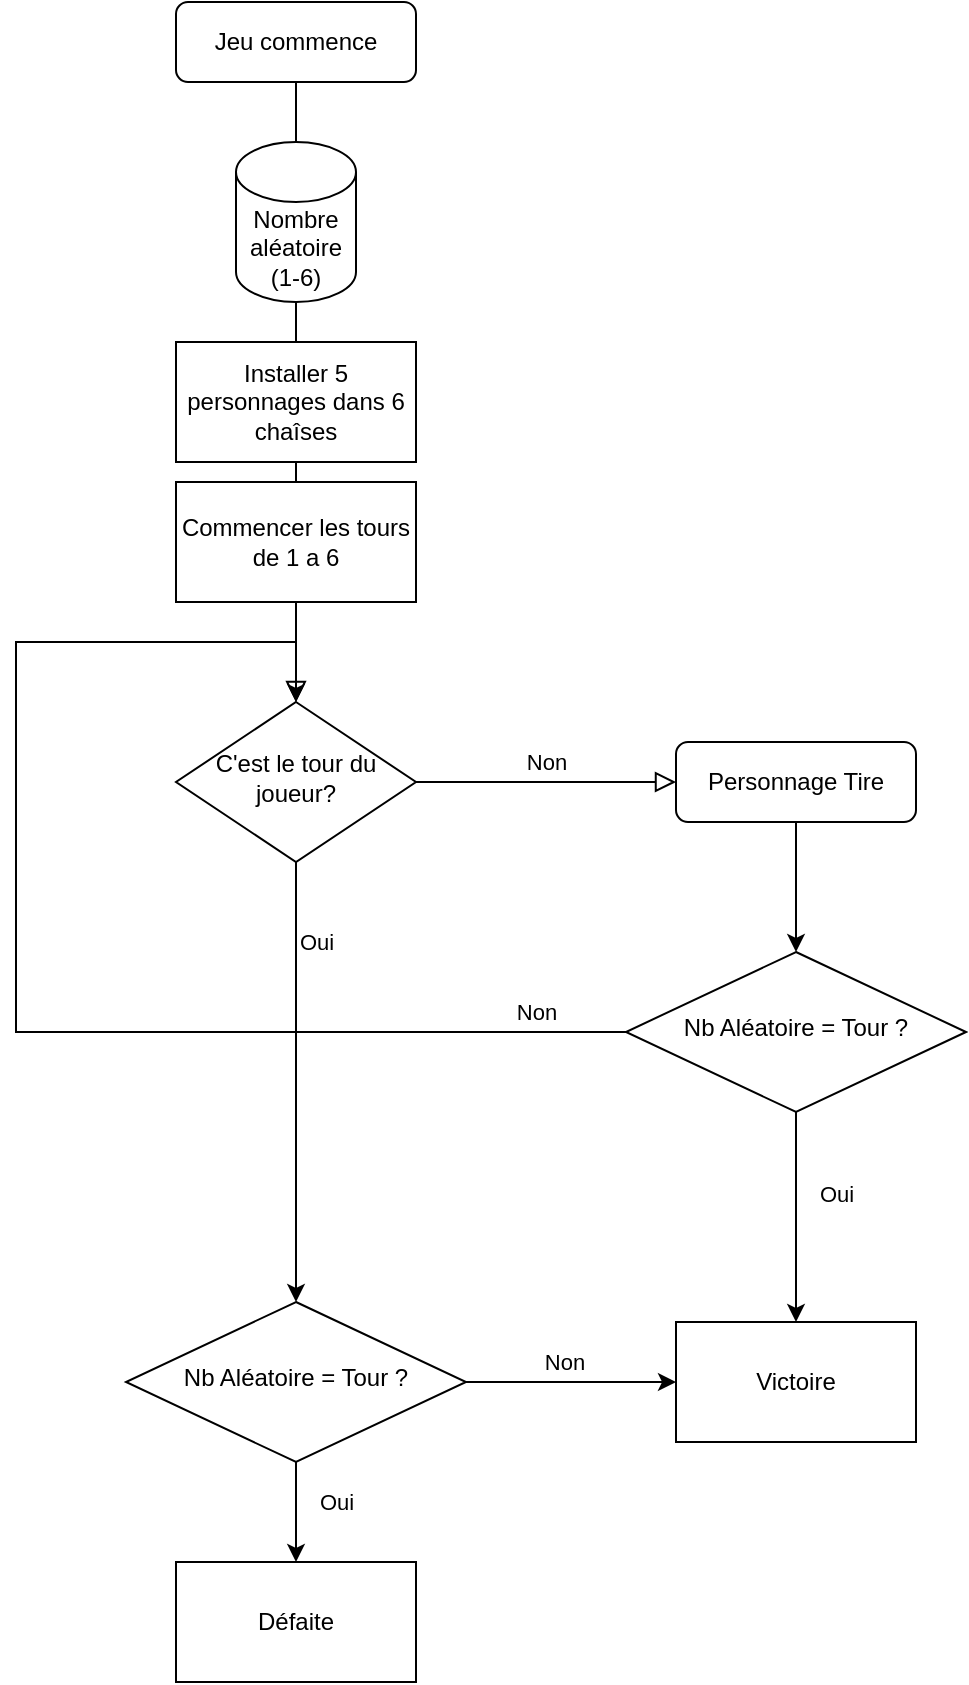 <mxfile version="22.0.0" type="github">
  <diagram id="C5RBs43oDa-KdzZeNtuy" name="Page-1">
    <mxGraphModel dx="2074" dy="1142" grid="1" gridSize="10" guides="1" tooltips="1" connect="1" arrows="1" fold="1" page="1" pageScale="1" pageWidth="827" pageHeight="1169" math="0" shadow="0">
      <root>
        <mxCell id="WIyWlLk6GJQsqaUBKTNV-0" />
        <mxCell id="WIyWlLk6GJQsqaUBKTNV-1" parent="WIyWlLk6GJQsqaUBKTNV-0" />
        <mxCell id="WIyWlLk6GJQsqaUBKTNV-2" value="" style="rounded=0;html=1;jettySize=auto;orthogonalLoop=1;fontSize=11;endArrow=block;endFill=0;endSize=8;strokeWidth=1;shadow=0;labelBackgroundColor=none;edgeStyle=orthogonalEdgeStyle;" parent="WIyWlLk6GJQsqaUBKTNV-1" source="WIyWlLk6GJQsqaUBKTNV-3" target="WIyWlLk6GJQsqaUBKTNV-6" edge="1">
          <mxGeometry relative="1" as="geometry" />
        </mxCell>
        <mxCell id="WIyWlLk6GJQsqaUBKTNV-3" value="Jeu commence" style="rounded=1;whiteSpace=wrap;html=1;fontSize=12;glass=0;strokeWidth=1;shadow=0;" parent="WIyWlLk6GJQsqaUBKTNV-1" vertex="1">
          <mxGeometry x="256" y="165" width="120" height="40" as="geometry" />
        </mxCell>
        <mxCell id="WIyWlLk6GJQsqaUBKTNV-5" value="Non" style="edgeStyle=orthogonalEdgeStyle;rounded=0;html=1;jettySize=auto;orthogonalLoop=1;fontSize=11;endArrow=block;endFill=0;endSize=8;strokeWidth=1;shadow=0;labelBackgroundColor=none;" parent="WIyWlLk6GJQsqaUBKTNV-1" source="WIyWlLk6GJQsqaUBKTNV-6" target="WIyWlLk6GJQsqaUBKTNV-7" edge="1">
          <mxGeometry y="10" relative="1" as="geometry">
            <mxPoint as="offset" />
          </mxGeometry>
        </mxCell>
        <mxCell id="15Pv_zeQoZ3KV9qHlIUO-15" style="edgeStyle=orthogonalEdgeStyle;rounded=0;orthogonalLoop=1;jettySize=auto;html=1;" edge="1" parent="WIyWlLk6GJQsqaUBKTNV-1" source="WIyWlLk6GJQsqaUBKTNV-6" target="15Pv_zeQoZ3KV9qHlIUO-10">
          <mxGeometry relative="1" as="geometry" />
        </mxCell>
        <mxCell id="15Pv_zeQoZ3KV9qHlIUO-16" value="Oui" style="edgeLabel;html=1;align=center;verticalAlign=middle;resizable=0;points=[];" vertex="1" connectable="0" parent="15Pv_zeQoZ3KV9qHlIUO-15">
          <mxGeometry x="-0.609" y="3" relative="1" as="geometry">
            <mxPoint x="7" y="-3" as="offset" />
          </mxGeometry>
        </mxCell>
        <mxCell id="WIyWlLk6GJQsqaUBKTNV-6" value="C&#39;est le tour du joueur?" style="rhombus;whiteSpace=wrap;html=1;shadow=0;fontFamily=Helvetica;fontSize=12;align=center;strokeWidth=1;spacing=6;spacingTop=-4;" parent="WIyWlLk6GJQsqaUBKTNV-1" vertex="1">
          <mxGeometry x="256" y="515" width="120" height="80" as="geometry" />
        </mxCell>
        <mxCell id="15Pv_zeQoZ3KV9qHlIUO-5" style="edgeStyle=orthogonalEdgeStyle;rounded=0;orthogonalLoop=1;jettySize=auto;html=1;exitX=0.5;exitY=1;exitDx=0;exitDy=0;entryX=0.5;entryY=0;entryDx=0;entryDy=0;" edge="1" parent="WIyWlLk6GJQsqaUBKTNV-1" source="WIyWlLk6GJQsqaUBKTNV-7" target="15Pv_zeQoZ3KV9qHlIUO-3">
          <mxGeometry relative="1" as="geometry" />
        </mxCell>
        <mxCell id="WIyWlLk6GJQsqaUBKTNV-7" value="Personnage Tire" style="rounded=1;whiteSpace=wrap;html=1;fontSize=12;glass=0;strokeWidth=1;shadow=0;" parent="WIyWlLk6GJQsqaUBKTNV-1" vertex="1">
          <mxGeometry x="506" y="535" width="120" height="40" as="geometry" />
        </mxCell>
        <mxCell id="15Pv_zeQoZ3KV9qHlIUO-0" value="Nombre aléatoire&lt;br&gt;(1-6)" style="shape=cylinder3;whiteSpace=wrap;html=1;boundedLbl=1;backgroundOutline=1;size=15;" vertex="1" parent="WIyWlLk6GJQsqaUBKTNV-1">
          <mxGeometry x="286" y="235" width="60" height="80" as="geometry" />
        </mxCell>
        <mxCell id="15Pv_zeQoZ3KV9qHlIUO-1" value="Installer 5 personnages dans 6 chaîses" style="rounded=0;whiteSpace=wrap;html=1;" vertex="1" parent="WIyWlLk6GJQsqaUBKTNV-1">
          <mxGeometry x="256" y="335" width="120" height="60" as="geometry" />
        </mxCell>
        <mxCell id="15Pv_zeQoZ3KV9qHlIUO-2" value="Commencer les tours de 1 a 6" style="rounded=0;whiteSpace=wrap;html=1;" vertex="1" parent="WIyWlLk6GJQsqaUBKTNV-1">
          <mxGeometry x="256" y="405" width="120" height="60" as="geometry" />
        </mxCell>
        <mxCell id="15Pv_zeQoZ3KV9qHlIUO-8" style="edgeStyle=orthogonalEdgeStyle;rounded=0;orthogonalLoop=1;jettySize=auto;html=1;exitX=0.5;exitY=1;exitDx=0;exitDy=0;" edge="1" parent="WIyWlLk6GJQsqaUBKTNV-1" source="15Pv_zeQoZ3KV9qHlIUO-3" target="15Pv_zeQoZ3KV9qHlIUO-7">
          <mxGeometry relative="1" as="geometry" />
        </mxCell>
        <mxCell id="15Pv_zeQoZ3KV9qHlIUO-9" value="Oui" style="edgeLabel;html=1;align=center;verticalAlign=middle;resizable=0;points=[];" vertex="1" connectable="0" parent="15Pv_zeQoZ3KV9qHlIUO-8">
          <mxGeometry x="-0.217" y="3" relative="1" as="geometry">
            <mxPoint x="17" as="offset" />
          </mxGeometry>
        </mxCell>
        <mxCell id="15Pv_zeQoZ3KV9qHlIUO-12" style="edgeStyle=orthogonalEdgeStyle;rounded=0;orthogonalLoop=1;jettySize=auto;html=1;entryX=0.5;entryY=0;entryDx=0;entryDy=0;" edge="1" parent="WIyWlLk6GJQsqaUBKTNV-1" source="15Pv_zeQoZ3KV9qHlIUO-3" target="WIyWlLk6GJQsqaUBKTNV-6">
          <mxGeometry relative="1" as="geometry">
            <mxPoint x="236" y="525" as="targetPoint" />
            <Array as="points">
              <mxPoint x="176" y="680" />
              <mxPoint x="176" y="485" />
              <mxPoint x="316" y="485" />
            </Array>
          </mxGeometry>
        </mxCell>
        <mxCell id="15Pv_zeQoZ3KV9qHlIUO-14" value="Non" style="edgeLabel;html=1;align=center;verticalAlign=middle;resizable=0;points=[];" vertex="1" connectable="0" parent="15Pv_zeQoZ3KV9qHlIUO-12">
          <mxGeometry x="-0.8" y="-2" relative="1" as="geometry">
            <mxPoint x="22" y="-8" as="offset" />
          </mxGeometry>
        </mxCell>
        <mxCell id="15Pv_zeQoZ3KV9qHlIUO-3" value="Nb Aléatoire = Tour ?" style="rhombus;whiteSpace=wrap;html=1;shadow=0;fontFamily=Helvetica;fontSize=12;align=center;strokeWidth=1;spacing=6;spacingTop=-4;" vertex="1" parent="WIyWlLk6GJQsqaUBKTNV-1">
          <mxGeometry x="481" y="640" width="170" height="80" as="geometry" />
        </mxCell>
        <mxCell id="15Pv_zeQoZ3KV9qHlIUO-7" value="Victoire" style="rounded=0;whiteSpace=wrap;html=1;" vertex="1" parent="WIyWlLk6GJQsqaUBKTNV-1">
          <mxGeometry x="506" y="825" width="120" height="60" as="geometry" />
        </mxCell>
        <mxCell id="15Pv_zeQoZ3KV9qHlIUO-17" style="edgeStyle=orthogonalEdgeStyle;rounded=0;orthogonalLoop=1;jettySize=auto;html=1;entryX=0;entryY=0.5;entryDx=0;entryDy=0;" edge="1" parent="WIyWlLk6GJQsqaUBKTNV-1" source="15Pv_zeQoZ3KV9qHlIUO-10" target="15Pv_zeQoZ3KV9qHlIUO-7">
          <mxGeometry relative="1" as="geometry" />
        </mxCell>
        <mxCell id="15Pv_zeQoZ3KV9qHlIUO-18" value="Non" style="edgeLabel;html=1;align=center;verticalAlign=middle;resizable=0;points=[];" vertex="1" connectable="0" parent="15Pv_zeQoZ3KV9qHlIUO-17">
          <mxGeometry x="-0.067" y="-3" relative="1" as="geometry">
            <mxPoint y="-13" as="offset" />
          </mxGeometry>
        </mxCell>
        <mxCell id="15Pv_zeQoZ3KV9qHlIUO-20" style="edgeStyle=orthogonalEdgeStyle;rounded=0;orthogonalLoop=1;jettySize=auto;html=1;entryX=0.5;entryY=0;entryDx=0;entryDy=0;" edge="1" parent="WIyWlLk6GJQsqaUBKTNV-1" source="15Pv_zeQoZ3KV9qHlIUO-10" target="15Pv_zeQoZ3KV9qHlIUO-19">
          <mxGeometry relative="1" as="geometry" />
        </mxCell>
        <mxCell id="15Pv_zeQoZ3KV9qHlIUO-21" value="Oui" style="edgeLabel;html=1;align=center;verticalAlign=middle;resizable=0;points=[];" vertex="1" connectable="0" parent="15Pv_zeQoZ3KV9qHlIUO-20">
          <mxGeometry x="-0.4" y="4" relative="1" as="geometry">
            <mxPoint x="16" y="5" as="offset" />
          </mxGeometry>
        </mxCell>
        <mxCell id="15Pv_zeQoZ3KV9qHlIUO-10" value="Nb Aléatoire = Tour ?" style="rhombus;whiteSpace=wrap;html=1;shadow=0;fontFamily=Helvetica;fontSize=12;align=center;strokeWidth=1;spacing=6;spacingTop=-4;" vertex="1" parent="WIyWlLk6GJQsqaUBKTNV-1">
          <mxGeometry x="231" y="815" width="170" height="80" as="geometry" />
        </mxCell>
        <mxCell id="15Pv_zeQoZ3KV9qHlIUO-19" value="Défaite" style="rounded=0;whiteSpace=wrap;html=1;" vertex="1" parent="WIyWlLk6GJQsqaUBKTNV-1">
          <mxGeometry x="256" y="945" width="120" height="60" as="geometry" />
        </mxCell>
      </root>
    </mxGraphModel>
  </diagram>
</mxfile>
